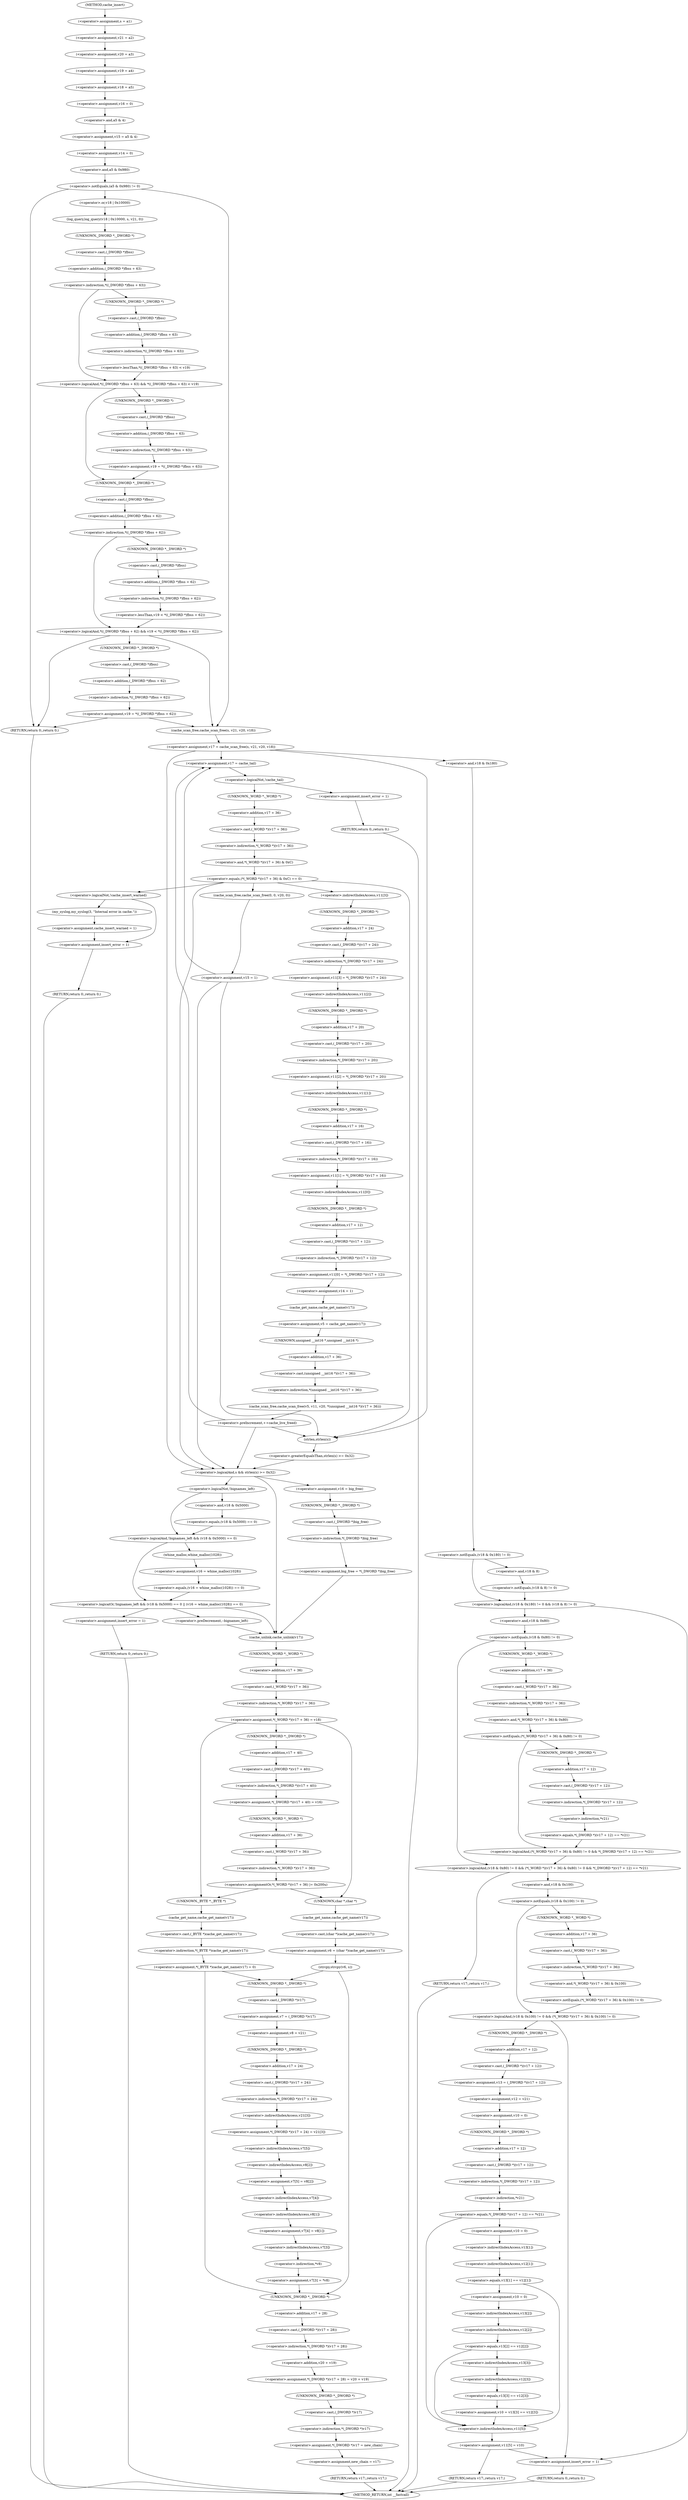 digraph cache_insert {  
"1000142" [label = "(<operator>.assignment,s = a1)" ]
"1000145" [label = "(<operator>.assignment,v21 = a2)" ]
"1000148" [label = "(<operator>.assignment,v20 = a3)" ]
"1000151" [label = "(<operator>.assignment,v19 = a4)" ]
"1000154" [label = "(<operator>.assignment,v18 = a5)" ]
"1000157" [label = "(<operator>.assignment,v16 = 0)" ]
"1000160" [label = "(<operator>.assignment,v15 = a5 & 4)" ]
"1000162" [label = "(<operator>.and,a5 & 4)" ]
"1000165" [label = "(<operator>.assignment,v14 = 0)" ]
"1000169" [label = "(<operator>.notEquals,(a5 & 0x980) != 0)" ]
"1000170" [label = "(<operator>.and,a5 & 0x980)" ]
"1000175" [label = "(log_query,log_query(v18 | 0x10000, s, v21, 0))" ]
"1000176" [label = "(<operator>.or,v18 | 0x10000)" ]
"1000183" [label = "(<operator>.logicalAnd,*((_DWORD *)fbss + 63) && *((_DWORD *)fbss + 63) < v19)" ]
"1000184" [label = "(<operator>.indirection,*((_DWORD *)fbss + 63))" ]
"1000185" [label = "(<operator>.addition,(_DWORD *)fbss + 63)" ]
"1000186" [label = "(<operator>.cast,(_DWORD *)fbss)" ]
"1000187" [label = "(UNKNOWN,_DWORD *,_DWORD *)" ]
"1000190" [label = "(<operator>.lessThan,*((_DWORD *)fbss + 63) < v19)" ]
"1000191" [label = "(<operator>.indirection,*((_DWORD *)fbss + 63))" ]
"1000192" [label = "(<operator>.addition,(_DWORD *)fbss + 63)" ]
"1000193" [label = "(<operator>.cast,(_DWORD *)fbss)" ]
"1000194" [label = "(UNKNOWN,_DWORD *,_DWORD *)" ]
"1000198" [label = "(<operator>.assignment,v19 = *((_DWORD *)fbss + 63))" ]
"1000200" [label = "(<operator>.indirection,*((_DWORD *)fbss + 63))" ]
"1000201" [label = "(<operator>.addition,(_DWORD *)fbss + 63)" ]
"1000202" [label = "(<operator>.cast,(_DWORD *)fbss)" ]
"1000203" [label = "(UNKNOWN,_DWORD *,_DWORD *)" ]
"1000207" [label = "(<operator>.logicalAnd,*((_DWORD *)fbss + 62) && v19 < *((_DWORD *)fbss + 62))" ]
"1000208" [label = "(<operator>.indirection,*((_DWORD *)fbss + 62))" ]
"1000209" [label = "(<operator>.addition,(_DWORD *)fbss + 62)" ]
"1000210" [label = "(<operator>.cast,(_DWORD *)fbss)" ]
"1000211" [label = "(UNKNOWN,_DWORD *,_DWORD *)" ]
"1000214" [label = "(<operator>.lessThan,v19 < *((_DWORD *)fbss + 62))" ]
"1000216" [label = "(<operator>.indirection,*((_DWORD *)fbss + 62))" ]
"1000217" [label = "(<operator>.addition,(_DWORD *)fbss + 62)" ]
"1000218" [label = "(<operator>.cast,(_DWORD *)fbss)" ]
"1000219" [label = "(UNKNOWN,_DWORD *,_DWORD *)" ]
"1000222" [label = "(<operator>.assignment,v19 = *((_DWORD *)fbss + 62))" ]
"1000224" [label = "(<operator>.indirection,*((_DWORD *)fbss + 62))" ]
"1000225" [label = "(<operator>.addition,(_DWORD *)fbss + 62)" ]
"1000226" [label = "(<operator>.cast,(_DWORD *)fbss)" ]
"1000227" [label = "(UNKNOWN,_DWORD *,_DWORD *)" ]
"1000232" [label = "(RETURN,return 0;,return 0;)" ]
"1000234" [label = "(<operator>.assignment,v17 = cache_scan_free(s, v21, v20, v18))" ]
"1000236" [label = "(cache_scan_free,cache_scan_free(s, v21, v20, v18))" ]
"1000245" [label = "(<operator>.logicalAnd,(v18 & 0x180) != 0 && (v18 & 8) != 0)" ]
"1000246" [label = "(<operator>.notEquals,(v18 & 0x180) != 0)" ]
"1000247" [label = "(<operator>.and,v18 & 0x180)" ]
"1000251" [label = "(<operator>.notEquals,(v18 & 8) != 0)" ]
"1000252" [label = "(<operator>.and,v18 & 8)" ]
"1000258" [label = "(<operator>.logicalAnd,(v18 & 0x80) != 0 && (*(_WORD *)(v17 + 36) & 0x80) != 0 && *(_DWORD *)(v17 + 12) == *v21)" ]
"1000259" [label = "(<operator>.notEquals,(v18 & 0x80) != 0)" ]
"1000260" [label = "(<operator>.and,v18 & 0x80)" ]
"1000264" [label = "(<operator>.logicalAnd,(*(_WORD *)(v17 + 36) & 0x80) != 0 && *(_DWORD *)(v17 + 12) == *v21)" ]
"1000265" [label = "(<operator>.notEquals,(*(_WORD *)(v17 + 36) & 0x80) != 0)" ]
"1000266" [label = "(<operator>.and,*(_WORD *)(v17 + 36) & 0x80)" ]
"1000267" [label = "(<operator>.indirection,*(_WORD *)(v17 + 36))" ]
"1000268" [label = "(<operator>.cast,(_WORD *)(v17 + 36))" ]
"1000269" [label = "(UNKNOWN,_WORD *,_WORD *)" ]
"1000270" [label = "(<operator>.addition,v17 + 36)" ]
"1000275" [label = "(<operator>.equals,*(_DWORD *)(v17 + 12) == *v21)" ]
"1000276" [label = "(<operator>.indirection,*(_DWORD *)(v17 + 12))" ]
"1000277" [label = "(<operator>.cast,(_DWORD *)(v17 + 12))" ]
"1000278" [label = "(UNKNOWN,_DWORD *,_DWORD *)" ]
"1000279" [label = "(<operator>.addition,v17 + 12)" ]
"1000282" [label = "(<operator>.indirection,*v21)" ]
"1000284" [label = "(RETURN,return v17;,return v17;)" ]
"1000287" [label = "(<operator>.logicalAnd,(v18 & 0x100) != 0 && (*(_WORD *)(v17 + 36) & 0x100) != 0)" ]
"1000288" [label = "(<operator>.notEquals,(v18 & 0x100) != 0)" ]
"1000289" [label = "(<operator>.and,v18 & 0x100)" ]
"1000293" [label = "(<operator>.notEquals,(*(_WORD *)(v17 + 36) & 0x100) != 0)" ]
"1000294" [label = "(<operator>.and,*(_WORD *)(v17 + 36) & 0x100)" ]
"1000295" [label = "(<operator>.indirection,*(_WORD *)(v17 + 36))" ]
"1000296" [label = "(<operator>.cast,(_WORD *)(v17 + 36))" ]
"1000297" [label = "(UNKNOWN,_WORD *,_WORD *)" ]
"1000298" [label = "(<operator>.addition,v17 + 36)" ]
"1000304" [label = "(<operator>.assignment,v13 = (_DWORD *)(v17 + 12))" ]
"1000306" [label = "(<operator>.cast,(_DWORD *)(v17 + 12))" ]
"1000307" [label = "(UNKNOWN,_DWORD *,_DWORD *)" ]
"1000308" [label = "(<operator>.addition,v17 + 12)" ]
"1000311" [label = "(<operator>.assignment,v12 = v21)" ]
"1000314" [label = "(<operator>.assignment,v10 = 0)" ]
"1000318" [label = "(<operator>.equals,*(_DWORD *)(v17 + 12) == *v21)" ]
"1000319" [label = "(<operator>.indirection,*(_DWORD *)(v17 + 12))" ]
"1000320" [label = "(<operator>.cast,(_DWORD *)(v17 + 12))" ]
"1000321" [label = "(UNKNOWN,_DWORD *,_DWORD *)" ]
"1000322" [label = "(<operator>.addition,v17 + 12)" ]
"1000325" [label = "(<operator>.indirection,*v21)" ]
"1000328" [label = "(<operator>.assignment,v10 = 0)" ]
"1000332" [label = "(<operator>.equals,v13[1] == v12[1])" ]
"1000333" [label = "(<operator>.indirectIndexAccess,v13[1])" ]
"1000336" [label = "(<operator>.indirectIndexAccess,v12[1])" ]
"1000340" [label = "(<operator>.assignment,v10 = 0)" ]
"1000344" [label = "(<operator>.equals,v13[2] == v12[2])" ]
"1000345" [label = "(<operator>.indirectIndexAccess,v13[2])" ]
"1000348" [label = "(<operator>.indirectIndexAccess,v12[2])" ]
"1000351" [label = "(<operator>.assignment,v10 = v13[3] == v12[3])" ]
"1000353" [label = "(<operator>.equals,v13[3] == v12[3])" ]
"1000354" [label = "(<operator>.indirectIndexAccess,v13[3])" ]
"1000357" [label = "(<operator>.indirectIndexAccess,v12[3])" ]
"1000360" [label = "(<operator>.assignment,v11[5] = v10)" ]
"1000361" [label = "(<operator>.indirectIndexAccess,v11[5])" ]
"1000367" [label = "(RETURN,return v17;,return v17;)" ]
"1000369" [label = "(<operator>.assignment,insert_error = 1)" ]
"1000372" [label = "(RETURN,return 0;,return 0;)" ]
"1000377" [label = "(<operator>.assignment,v17 = cache_tail)" ]
"1000381" [label = "(<operator>.logicalNot,!cache_tail)" ]
"1000384" [label = "(<operator>.assignment,insert_error = 1)" ]
"1000387" [label = "(RETURN,return 0;,return 0;)" ]
"1000390" [label = "(<operator>.equals,(*(_WORD *)(v17 + 36) & 0xC) == 0)" ]
"1000391" [label = "(<operator>.and,*(_WORD *)(v17 + 36) & 0xC)" ]
"1000392" [label = "(<operator>.indirection,*(_WORD *)(v17 + 36))" ]
"1000393" [label = "(<operator>.cast,(_WORD *)(v17 + 36))" ]
"1000394" [label = "(UNKNOWN,_WORD *,_WORD *)" ]
"1000395" [label = "(<operator>.addition,v17 + 36)" ]
"1000405" [label = "(<operator>.logicalNot,!cache_insert_warned)" ]
"1000408" [label = "(my_syslog,my_syslog(3, \"Internal error in cache.\"))" ]
"1000411" [label = "(<operator>.assignment,cache_insert_warned = 1)" ]
"1000414" [label = "(<operator>.assignment,insert_error = 1)" ]
"1000417" [label = "(RETURN,return 0;,return 0;)" ]
"1000422" [label = "(<operator>.assignment,v11[3] = *(_DWORD *)(v17 + 24))" ]
"1000423" [label = "(<operator>.indirectIndexAccess,v11[3])" ]
"1000426" [label = "(<operator>.indirection,*(_DWORD *)(v17 + 24))" ]
"1000427" [label = "(<operator>.cast,(_DWORD *)(v17 + 24))" ]
"1000428" [label = "(UNKNOWN,_DWORD *,_DWORD *)" ]
"1000429" [label = "(<operator>.addition,v17 + 24)" ]
"1000432" [label = "(<operator>.assignment,v11[2] = *(_DWORD *)(v17 + 20))" ]
"1000433" [label = "(<operator>.indirectIndexAccess,v11[2])" ]
"1000436" [label = "(<operator>.indirection,*(_DWORD *)(v17 + 20))" ]
"1000437" [label = "(<operator>.cast,(_DWORD *)(v17 + 20))" ]
"1000438" [label = "(UNKNOWN,_DWORD *,_DWORD *)" ]
"1000439" [label = "(<operator>.addition,v17 + 20)" ]
"1000442" [label = "(<operator>.assignment,v11[1] = *(_DWORD *)(v17 + 16))" ]
"1000443" [label = "(<operator>.indirectIndexAccess,v11[1])" ]
"1000446" [label = "(<operator>.indirection,*(_DWORD *)(v17 + 16))" ]
"1000447" [label = "(<operator>.cast,(_DWORD *)(v17 + 16))" ]
"1000448" [label = "(UNKNOWN,_DWORD *,_DWORD *)" ]
"1000449" [label = "(<operator>.addition,v17 + 16)" ]
"1000452" [label = "(<operator>.assignment,v11[0] = *(_DWORD *)(v17 + 12))" ]
"1000453" [label = "(<operator>.indirectIndexAccess,v11[0])" ]
"1000456" [label = "(<operator>.indirection,*(_DWORD *)(v17 + 12))" ]
"1000457" [label = "(<operator>.cast,(_DWORD *)(v17 + 12))" ]
"1000458" [label = "(UNKNOWN,_DWORD *,_DWORD *)" ]
"1000459" [label = "(<operator>.addition,v17 + 12)" ]
"1000462" [label = "(<operator>.assignment,v14 = 1)" ]
"1000465" [label = "(<operator>.assignment,v5 = cache_get_name(v17))" ]
"1000467" [label = "(cache_get_name,cache_get_name(v17))" ]
"1000469" [label = "(cache_scan_free,cache_scan_free(v5, v11, v20, *(unsigned __int16 *)(v17 + 36)))" ]
"1000473" [label = "(<operator>.indirection,*(unsigned __int16 *)(v17 + 36))" ]
"1000474" [label = "(<operator>.cast,(unsigned __int16 *)(v17 + 36))" ]
"1000475" [label = "(UNKNOWN,unsigned __int16 *,unsigned __int16 *)" ]
"1000476" [label = "(<operator>.addition,v17 + 36)" ]
"1000479" [label = "(<operator>.preIncrement,++cache_live_freed)" ]
"1000483" [label = "(cache_scan_free,cache_scan_free(0, 0, v20, 0))" ]
"1000488" [label = "(<operator>.assignment,v15 = 1)" ]
"1000492" [label = "(<operator>.logicalAnd,s && strlen(s) >= 0x32)" ]
"1000494" [label = "(<operator>.greaterEqualsThan,strlen(s) >= 0x32)" ]
"1000495" [label = "(strlen,strlen(s))" ]
"1000502" [label = "(<operator>.assignment,v16 = big_free)" ]
"1000505" [label = "(<operator>.assignment,big_free = *(_DWORD *)big_free)" ]
"1000507" [label = "(<operator>.indirection,*(_DWORD *)big_free)" ]
"1000508" [label = "(<operator>.cast,(_DWORD *)big_free)" ]
"1000509" [label = "(UNKNOWN,_DWORD *,_DWORD *)" ]
"1000514" [label = "(<operator>.logicalOr,!bignames_left && (v18 & 0x5000) == 0 || (v16 = whine_malloc(1028)) == 0)" ]
"1000515" [label = "(<operator>.logicalAnd,!bignames_left && (v18 & 0x5000) == 0)" ]
"1000516" [label = "(<operator>.logicalNot,!bignames_left)" ]
"1000518" [label = "(<operator>.equals,(v18 & 0x5000) == 0)" ]
"1000519" [label = "(<operator>.and,v18 & 0x5000)" ]
"1000523" [label = "(<operator>.equals,(v16 = whine_malloc(1028)) == 0)" ]
"1000524" [label = "(<operator>.assignment,v16 = whine_malloc(1028))" ]
"1000526" [label = "(whine_malloc,whine_malloc(1028))" ]
"1000530" [label = "(<operator>.assignment,insert_error = 1)" ]
"1000533" [label = "(RETURN,return 0;,return 0;)" ]
"1000537" [label = "(<operator>.preDecrement,--bignames_left)" ]
"1000539" [label = "(cache_unlink,cache_unlink(v17))" ]
"1000541" [label = "(<operator>.assignment,*(_WORD *)(v17 + 36) = v18)" ]
"1000542" [label = "(<operator>.indirection,*(_WORD *)(v17 + 36))" ]
"1000543" [label = "(<operator>.cast,(_WORD *)(v17 + 36))" ]
"1000544" [label = "(UNKNOWN,_WORD *,_WORD *)" ]
"1000545" [label = "(<operator>.addition,v17 + 36)" ]
"1000552" [label = "(<operator>.assignment,*(_DWORD *)(v17 + 40) = v16)" ]
"1000553" [label = "(<operator>.indirection,*(_DWORD *)(v17 + 40))" ]
"1000554" [label = "(<operator>.cast,(_DWORD *)(v17 + 40))" ]
"1000555" [label = "(UNKNOWN,_DWORD *,_DWORD *)" ]
"1000556" [label = "(<operator>.addition,v17 + 40)" ]
"1000560" [label = "(<operators>.assignmentOr,*(_WORD *)(v17 + 36) |= 0x200u)" ]
"1000561" [label = "(<operator>.indirection,*(_WORD *)(v17 + 36))" ]
"1000562" [label = "(<operator>.cast,(_WORD *)(v17 + 36))" ]
"1000563" [label = "(UNKNOWN,_WORD *,_WORD *)" ]
"1000564" [label = "(<operator>.addition,v17 + 36)" ]
"1000571" [label = "(<operator>.assignment,v6 = (char *)cache_get_name(v17))" ]
"1000573" [label = "(<operator>.cast,(char *)cache_get_name(v17))" ]
"1000574" [label = "(UNKNOWN,char *,char *)" ]
"1000575" [label = "(cache_get_name,cache_get_name(v17))" ]
"1000577" [label = "(strcpy,strcpy(v6, s))" ]
"1000582" [label = "(<operator>.assignment,*(_BYTE *)cache_get_name(v17) = 0)" ]
"1000583" [label = "(<operator>.indirection,*(_BYTE *)cache_get_name(v17))" ]
"1000584" [label = "(<operator>.cast,(_BYTE *)cache_get_name(v17))" ]
"1000585" [label = "(UNKNOWN,_BYTE *,_BYTE *)" ]
"1000586" [label = "(cache_get_name,cache_get_name(v17))" ]
"1000592" [label = "(<operator>.assignment,v7 = (_DWORD *)v17)" ]
"1000594" [label = "(<operator>.cast,(_DWORD *)v17)" ]
"1000595" [label = "(UNKNOWN,_DWORD *,_DWORD *)" ]
"1000597" [label = "(<operator>.assignment,v8 = v21)" ]
"1000600" [label = "(<operator>.assignment,*(_DWORD *)(v17 + 24) = v21[3])" ]
"1000601" [label = "(<operator>.indirection,*(_DWORD *)(v17 + 24))" ]
"1000602" [label = "(<operator>.cast,(_DWORD *)(v17 + 24))" ]
"1000603" [label = "(UNKNOWN,_DWORD *,_DWORD *)" ]
"1000604" [label = "(<operator>.addition,v17 + 24)" ]
"1000607" [label = "(<operator>.indirectIndexAccess,v21[3])" ]
"1000610" [label = "(<operator>.assignment,v7[5] = v8[2])" ]
"1000611" [label = "(<operator>.indirectIndexAccess,v7[5])" ]
"1000614" [label = "(<operator>.indirectIndexAccess,v8[2])" ]
"1000617" [label = "(<operator>.assignment,v7[4] = v8[1])" ]
"1000618" [label = "(<operator>.indirectIndexAccess,v7[4])" ]
"1000621" [label = "(<operator>.indirectIndexAccess,v8[1])" ]
"1000624" [label = "(<operator>.assignment,v7[3] = *v8)" ]
"1000625" [label = "(<operator>.indirectIndexAccess,v7[3])" ]
"1000628" [label = "(<operator>.indirection,*v8)" ]
"1000630" [label = "(<operator>.assignment,*(_DWORD *)(v17 + 28) = v20 + v19)" ]
"1000631" [label = "(<operator>.indirection,*(_DWORD *)(v17 + 28))" ]
"1000632" [label = "(<operator>.cast,(_DWORD *)(v17 + 28))" ]
"1000633" [label = "(UNKNOWN,_DWORD *,_DWORD *)" ]
"1000634" [label = "(<operator>.addition,v17 + 28)" ]
"1000637" [label = "(<operator>.addition,v20 + v19)" ]
"1000640" [label = "(<operator>.assignment,*(_DWORD *)v17 = new_chain)" ]
"1000641" [label = "(<operator>.indirection,*(_DWORD *)v17)" ]
"1000642" [label = "(<operator>.cast,(_DWORD *)v17)" ]
"1000643" [label = "(UNKNOWN,_DWORD *,_DWORD *)" ]
"1000646" [label = "(<operator>.assignment,new_chain = v17)" ]
"1000649" [label = "(RETURN,return v17;,return v17;)" ]
"1000118" [label = "(METHOD,cache_insert)" ]
"1000651" [label = "(METHOD_RETURN,int __fastcall)" ]
  "1000142" -> "1000145" 
  "1000145" -> "1000148" 
  "1000148" -> "1000151" 
  "1000151" -> "1000154" 
  "1000154" -> "1000157" 
  "1000157" -> "1000162" 
  "1000160" -> "1000165" 
  "1000162" -> "1000160" 
  "1000165" -> "1000170" 
  "1000169" -> "1000176" 
  "1000169" -> "1000232" 
  "1000169" -> "1000236" 
  "1000170" -> "1000169" 
  "1000175" -> "1000187" 
  "1000176" -> "1000175" 
  "1000183" -> "1000211" 
  "1000183" -> "1000203" 
  "1000184" -> "1000194" 
  "1000184" -> "1000183" 
  "1000185" -> "1000184" 
  "1000186" -> "1000185" 
  "1000187" -> "1000186" 
  "1000190" -> "1000183" 
  "1000191" -> "1000190" 
  "1000192" -> "1000191" 
  "1000193" -> "1000192" 
  "1000194" -> "1000193" 
  "1000198" -> "1000211" 
  "1000200" -> "1000198" 
  "1000201" -> "1000200" 
  "1000202" -> "1000201" 
  "1000203" -> "1000202" 
  "1000207" -> "1000227" 
  "1000207" -> "1000232" 
  "1000207" -> "1000236" 
  "1000208" -> "1000207" 
  "1000208" -> "1000219" 
  "1000209" -> "1000208" 
  "1000210" -> "1000209" 
  "1000211" -> "1000210" 
  "1000214" -> "1000207" 
  "1000216" -> "1000214" 
  "1000217" -> "1000216" 
  "1000218" -> "1000217" 
  "1000219" -> "1000218" 
  "1000222" -> "1000232" 
  "1000222" -> "1000236" 
  "1000224" -> "1000222" 
  "1000225" -> "1000224" 
  "1000226" -> "1000225" 
  "1000227" -> "1000226" 
  "1000232" -> "1000651" 
  "1000234" -> "1000247" 
  "1000234" -> "1000377" 
  "1000234" -> "1000492" 
  "1000234" -> "1000495" 
  "1000236" -> "1000234" 
  "1000245" -> "1000260" 
  "1000245" -> "1000369" 
  "1000246" -> "1000245" 
  "1000246" -> "1000252" 
  "1000247" -> "1000246" 
  "1000251" -> "1000245" 
  "1000252" -> "1000251" 
  "1000258" -> "1000284" 
  "1000258" -> "1000289" 
  "1000259" -> "1000269" 
  "1000259" -> "1000258" 
  "1000260" -> "1000259" 
  "1000264" -> "1000258" 
  "1000265" -> "1000278" 
  "1000265" -> "1000264" 
  "1000266" -> "1000265" 
  "1000267" -> "1000266" 
  "1000268" -> "1000267" 
  "1000269" -> "1000270" 
  "1000270" -> "1000268" 
  "1000275" -> "1000264" 
  "1000276" -> "1000282" 
  "1000277" -> "1000276" 
  "1000278" -> "1000279" 
  "1000279" -> "1000277" 
  "1000282" -> "1000275" 
  "1000284" -> "1000651" 
  "1000287" -> "1000307" 
  "1000287" -> "1000369" 
  "1000288" -> "1000297" 
  "1000288" -> "1000287" 
  "1000289" -> "1000288" 
  "1000293" -> "1000287" 
  "1000294" -> "1000293" 
  "1000295" -> "1000294" 
  "1000296" -> "1000295" 
  "1000297" -> "1000298" 
  "1000298" -> "1000296" 
  "1000304" -> "1000311" 
  "1000306" -> "1000304" 
  "1000307" -> "1000308" 
  "1000308" -> "1000306" 
  "1000311" -> "1000314" 
  "1000314" -> "1000321" 
  "1000318" -> "1000328" 
  "1000318" -> "1000361" 
  "1000319" -> "1000325" 
  "1000320" -> "1000319" 
  "1000321" -> "1000322" 
  "1000322" -> "1000320" 
  "1000325" -> "1000318" 
  "1000328" -> "1000333" 
  "1000332" -> "1000340" 
  "1000332" -> "1000361" 
  "1000333" -> "1000336" 
  "1000336" -> "1000332" 
  "1000340" -> "1000345" 
  "1000344" -> "1000354" 
  "1000344" -> "1000361" 
  "1000345" -> "1000348" 
  "1000348" -> "1000344" 
  "1000351" -> "1000361" 
  "1000353" -> "1000351" 
  "1000354" -> "1000357" 
  "1000357" -> "1000353" 
  "1000360" -> "1000367" 
  "1000360" -> "1000369" 
  "1000361" -> "1000360" 
  "1000367" -> "1000651" 
  "1000369" -> "1000372" 
  "1000372" -> "1000651" 
  "1000377" -> "1000381" 
  "1000381" -> "1000394" 
  "1000381" -> "1000384" 
  "1000384" -> "1000387" 
  "1000387" -> "1000651" 
  "1000390" -> "1000492" 
  "1000390" -> "1000495" 
  "1000390" -> "1000405" 
  "1000390" -> "1000423" 
  "1000390" -> "1000483" 
  "1000391" -> "1000390" 
  "1000392" -> "1000391" 
  "1000393" -> "1000392" 
  "1000394" -> "1000395" 
  "1000395" -> "1000393" 
  "1000405" -> "1000408" 
  "1000405" -> "1000414" 
  "1000408" -> "1000411" 
  "1000411" -> "1000414" 
  "1000414" -> "1000417" 
  "1000417" -> "1000651" 
  "1000422" -> "1000433" 
  "1000423" -> "1000428" 
  "1000426" -> "1000422" 
  "1000427" -> "1000426" 
  "1000428" -> "1000429" 
  "1000429" -> "1000427" 
  "1000432" -> "1000443" 
  "1000433" -> "1000438" 
  "1000436" -> "1000432" 
  "1000437" -> "1000436" 
  "1000438" -> "1000439" 
  "1000439" -> "1000437" 
  "1000442" -> "1000453" 
  "1000443" -> "1000448" 
  "1000446" -> "1000442" 
  "1000447" -> "1000446" 
  "1000448" -> "1000449" 
  "1000449" -> "1000447" 
  "1000452" -> "1000462" 
  "1000453" -> "1000458" 
  "1000456" -> "1000452" 
  "1000457" -> "1000456" 
  "1000458" -> "1000459" 
  "1000459" -> "1000457" 
  "1000462" -> "1000467" 
  "1000465" -> "1000475" 
  "1000467" -> "1000465" 
  "1000469" -> "1000479" 
  "1000473" -> "1000469" 
  "1000474" -> "1000473" 
  "1000475" -> "1000476" 
  "1000476" -> "1000474" 
  "1000479" -> "1000377" 
  "1000479" -> "1000492" 
  "1000479" -> "1000495" 
  "1000483" -> "1000488" 
  "1000488" -> "1000377" 
  "1000488" -> "1000492" 
  "1000488" -> "1000495" 
  "1000492" -> "1000502" 
  "1000492" -> "1000516" 
  "1000492" -> "1000539" 
  "1000494" -> "1000492" 
  "1000495" -> "1000494" 
  "1000502" -> "1000509" 
  "1000505" -> "1000539" 
  "1000507" -> "1000505" 
  "1000508" -> "1000507" 
  "1000509" -> "1000508" 
  "1000514" -> "1000530" 
  "1000514" -> "1000537" 
  "1000514" -> "1000539" 
  "1000515" -> "1000514" 
  "1000515" -> "1000526" 
  "1000516" -> "1000515" 
  "1000516" -> "1000519" 
  "1000518" -> "1000515" 
  "1000519" -> "1000518" 
  "1000523" -> "1000514" 
  "1000524" -> "1000523" 
  "1000526" -> "1000524" 
  "1000530" -> "1000533" 
  "1000533" -> "1000651" 
  "1000537" -> "1000539" 
  "1000539" -> "1000544" 
  "1000541" -> "1000555" 
  "1000541" -> "1000585" 
  "1000541" -> "1000574" 
  "1000542" -> "1000541" 
  "1000543" -> "1000542" 
  "1000544" -> "1000545" 
  "1000545" -> "1000543" 
  "1000552" -> "1000563" 
  "1000553" -> "1000552" 
  "1000554" -> "1000553" 
  "1000555" -> "1000556" 
  "1000556" -> "1000554" 
  "1000560" -> "1000585" 
  "1000560" -> "1000574" 
  "1000561" -> "1000560" 
  "1000562" -> "1000561" 
  "1000563" -> "1000564" 
  "1000564" -> "1000562" 
  "1000571" -> "1000577" 
  "1000573" -> "1000571" 
  "1000574" -> "1000575" 
  "1000575" -> "1000573" 
  "1000577" -> "1000633" 
  "1000577" -> "1000595" 
  "1000582" -> "1000633" 
  "1000582" -> "1000595" 
  "1000583" -> "1000582" 
  "1000584" -> "1000583" 
  "1000585" -> "1000586" 
  "1000586" -> "1000584" 
  "1000592" -> "1000597" 
  "1000594" -> "1000592" 
  "1000595" -> "1000594" 
  "1000597" -> "1000603" 
  "1000600" -> "1000611" 
  "1000601" -> "1000607" 
  "1000602" -> "1000601" 
  "1000603" -> "1000604" 
  "1000604" -> "1000602" 
  "1000607" -> "1000600" 
  "1000610" -> "1000618" 
  "1000611" -> "1000614" 
  "1000614" -> "1000610" 
  "1000617" -> "1000625" 
  "1000618" -> "1000621" 
  "1000621" -> "1000617" 
  "1000624" -> "1000633" 
  "1000625" -> "1000628" 
  "1000628" -> "1000624" 
  "1000630" -> "1000643" 
  "1000631" -> "1000637" 
  "1000632" -> "1000631" 
  "1000633" -> "1000634" 
  "1000634" -> "1000632" 
  "1000637" -> "1000630" 
  "1000640" -> "1000646" 
  "1000641" -> "1000640" 
  "1000642" -> "1000641" 
  "1000643" -> "1000642" 
  "1000646" -> "1000649" 
  "1000649" -> "1000651" 
  "1000118" -> "1000142" 
}
